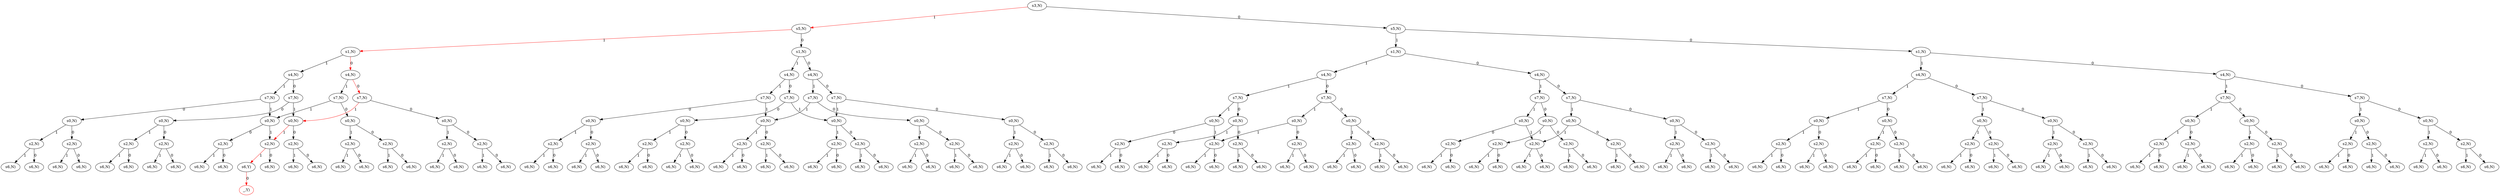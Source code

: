 strict digraph G {
  1 [ label="s3,N)" ];
  2 [ label="s5,N)" ];
  3 [ label="s1,N)" ];
  4 [ label="s4,N)" ];
  5 [ label="s7,N)" ];
  6 [ label="s0,N)" ];
  7 [ label="s2,N)" ];
  8 [ label="s6,Y)" ];
  9 [ color="red" label="_,Y)" ];
  10 [ label="s6,N)" ];
  11 [ label="s2,N)" ];
  12 [ label="s6,N)" ];
  13 [ label="s6,N)" ];
  14 [ label="s0,N)" ];
  15 [ label="s2,N)" ];
  16 [ label="s6,N)" ];
  17 [ label="s6,N)" ];
  18 [ label="s2,N)" ];
  19 [ label="s6,N)" ];
  20 [ label="s6,N)" ];
  21 [ label="s7,N)" ];
  22 [ label="s0,N)" ];
  23 [ label="s2,N)" ];
  24 [ label="s6,N)" ];
  25 [ label="s6,N)" ];
  26 [ label="s0,N)" ];
  27 [ label="s2,N)" ];
  28 [ label="s6,N)" ];
  29 [ label="s6,N)" ];
  30 [ label="s2,N)" ];
  31 [ label="s6,N)" ];
  32 [ label="s6,N)" ];
  33 [ label="s4,N)" ];
  34 [ label="s7,N)" ];
  35 [ label="s0,N)" ];
  36 [ label="s2,N)" ];
  37 [ label="s6,N)" ];
  38 [ label="s6,N)" ];
  39 [ label="s2,N)" ];
  40 [ label="s6,N)" ];
  41 [ label="s6,N)" ];
  42 [ label="s7,N)" ];
  43 [ label="s0,N)" ];
  44 [ label="s2,N)" ];
  45 [ label="s6,N)" ];
  46 [ label="s6,N)" ];
  47 [ label="s2,N)" ];
  48 [ label="s6,N)" ];
  49 [ label="s6,N)" ];
  50 [ label="s1,N)" ];
  51 [ label="s4,N)" ];
  52 [ label="s7,N)" ];
  53 [ label="s0,N)" ];
  54 [ label="s2,N)" ];
  55 [ label="s6,N)" ];
  56 [ label="s6,N)" ];
  57 [ label="s2,N)" ];
  58 [ label="s6,N)" ];
  59 [ label="s6,N)" ];
  60 [ label="s0,N)" ];
  61 [ label="s2,N)" ];
  62 [ label="s6,N)" ];
  63 [ label="s6,N)" ];
  64 [ label="s2,N)" ];
  65 [ label="s6,N)" ];
  66 [ label="s6,N)" ];
  67 [ label="s7,N)" ];
  68 [ label="s0,N)" ];
  69 [ label="s2,N)" ];
  70 [ label="s6,N)" ];
  71 [ label="s6,N)" ];
  72 [ label="s2,N)" ];
  73 [ label="s6,N)" ];
  74 [ label="s6,N)" ];
  75 [ label="s0,N)" ];
  76 [ label="s2,N)" ];
  77 [ label="s6,N)" ];
  78 [ label="s6,N)" ];
  79 [ label="s2,N)" ];
  80 [ label="s6,N)" ];
  81 [ label="s6,N)" ];
  82 [ label="s4,N)" ];
  83 [ label="s7,N)" ];
  84 [ label="s0,N)" ];
  85 [ label="s2,N)" ];
  86 [ label="s6,N)" ];
  87 [ label="s6,N)" ];
  88 [ label="s2,N)" ];
  89 [ label="s6,N)" ];
  90 [ label="s6,N)" ];
  91 [ label="s7,N)" ];
  92 [ label="s0,N)" ];
  93 [ label="s2,N)" ];
  94 [ label="s6,N)" ];
  95 [ label="s6,N)" ];
  96 [ label="s2,N)" ];
  97 [ label="s6,N)" ];
  98 [ label="s6,N)" ];
  99 [ label="s5,N)" ];
  100 [ label="s1,N)" ];
  101 [ label="s4,N)" ];
  102 [ label="s7,N)" ];
  103 [ label="s0,N)" ];
  104 [ label="s2,N)" ];
  105 [ label="s6,N)" ];
  106 [ label="s6,N)" ];
  107 [ label="s2,N)" ];
  108 [ label="s6,N)" ];
  109 [ label="s6,N)" ];
  110 [ label="s0,N)" ];
  111 [ label="s2,N)" ];
  112 [ label="s6,N)" ];
  113 [ label="s6,N)" ];
  114 [ label="s2,N)" ];
  115 [ label="s6,N)" ];
  116 [ label="s6,N)" ];
  117 [ label="s7,N)" ];
  118 [ label="s0,N)" ];
  119 [ label="s2,N)" ];
  120 [ label="s6,N)" ];
  121 [ label="s6,N)" ];
  122 [ label="s0,N)" ];
  123 [ label="s2,N)" ];
  124 [ label="s6,N)" ];
  125 [ label="s6,N)" ];
  126 [ label="s2,N)" ];
  127 [ label="s6,N)" ];
  128 [ label="s6,N)" ];
  129 [ label="s4,N)" ];
  130 [ label="s7,N)" ];
  131 [ label="s0,N)" ];
  132 [ label="s2,N)" ];
  133 [ label="s6,N)" ];
  134 [ label="s6,N)" ];
  135 [ label="s2,N)" ];
  136 [ label="s6,N)" ];
  137 [ label="s6,N)" ];
  138 [ label="s0,N)" ];
  139 [ label="s2,N)" ];
  140 [ label="s6,N)" ];
  141 [ label="s6,N)" ];
  142 [ label="s2,N)" ];
  143 [ label="s6,N)" ];
  144 [ label="s6,N)" ];
  145 [ label="s7,N)" ];
  146 [ label="s0,N)" ];
  147 [ label="s2,N)" ];
  148 [ label="s6,N)" ];
  149 [ label="s6,N)" ];
  150 [ label="s0,N)" ];
  151 [ label="s2,N)" ];
  152 [ label="s6,N)" ];
  153 [ label="s6,N)" ];
  154 [ label="s2,N)" ];
  155 [ label="s6,N)" ];
  156 [ label="s6,N)" ];
  157 [ label="s1,N)" ];
  158 [ label="s4,N)" ];
  159 [ label="s7,N)" ];
  160 [ label="s0,N)" ];
  161 [ label="s2,N)" ];
  162 [ label="s6,N)" ];
  163 [ label="s6,N)" ];
  164 [ label="s2,N)" ];
  165 [ label="s6,N)" ];
  166 [ label="s6,N)" ];
  167 [ label="s0,N)" ];
  168 [ label="s2,N)" ];
  169 [ label="s6,N)" ];
  170 [ label="s6,N)" ];
  171 [ label="s2,N)" ];
  172 [ label="s6,N)" ];
  173 [ label="s6,N)" ];
  174 [ label="s7,N)" ];
  175 [ label="s0,N)" ];
  176 [ label="s2,N)" ];
  177 [ label="s6,N)" ];
  178 [ label="s6,N)" ];
  179 [ label="s2,N)" ];
  180 [ label="s6,N)" ];
  181 [ label="s6,N)" ];
  182 [ label="s0,N)" ];
  183 [ label="s2,N)" ];
  184 [ label="s6,N)" ];
  185 [ label="s6,N)" ];
  186 [ label="s2,N)" ];
  187 [ label="s6,N)" ];
  188 [ label="s6,N)" ];
  189 [ label="s4,N)" ];
  190 [ label="s7,N)" ];
  191 [ label="s0,N)" ];
  192 [ label="s2,N)" ];
  193 [ label="s6,N)" ];
  194 [ label="s6,N)" ];
  195 [ label="s2,N)" ];
  196 [ label="s6,N)" ];
  197 [ label="s6,N)" ];
  198 [ label="s0,N)" ];
  199 [ label="s2,N)" ];
  200 [ label="s6,N)" ];
  201 [ label="s6,N)" ];
  202 [ label="s2,N)" ];
  203 [ label="s6,N)" ];
  204 [ label="s6,N)" ];
  205 [ label="s7,N)" ];
  206 [ label="s0,N)" ];
  207 [ label="s2,N)" ];
  208 [ label="s6,N)" ];
  209 [ label="s6,N)" ];
  210 [ label="s2,N)" ];
  211 [ label="s6,N)" ];
  212 [ label="s6,N)" ];
  213 [ label="s0,N)" ];
  214 [ label="s2,N)" ];
  215 [ label="s6,N)" ];
  216 [ label="s6,N)" ];
  217 [ label="s2,N)" ];
  218 [ label="s6,N)" ];
  219 [ label="s6,N)" ];
  8 -> 9 [ color="red" label="0" ];
  7 -> 8 [ color="red" label="1" ];
  7 -> 10 [ label="0" ];
  6 -> 7 [ label="1" ];
  11 -> 12 [ label="1" ];
  11 -> 13 [ label="0" ];
  6 -> 11 [ label="0" ];
  5 -> 6 [ label="1" ];
  15 -> 16 [ label="1" ];
  15 -> 17 [ label="0" ];
  14 -> 15 [ label="1" ];
  18 -> 19 [ label="1" ];
  18 -> 20 [ label="0" ];
  14 -> 18 [ label="0" ];
  5 -> 14 [ label="0" ];
  4 -> 5 [ label="1" ];
  22 -> 7 [ color="red" label="1" ];
  23 -> 24 [ label="1" ];
  23 -> 25 [ label="0" ];
  22 -> 23 [ label="0" ];
  21 -> 22 [ label="1" ];
  27 -> 28 [ label="1" ];
  27 -> 29 [ label="0" ];
  26 -> 27 [ label="1" ];
  30 -> 31 [ label="1" ];
  30 -> 32 [ label="0" ];
  26 -> 30 [ label="0" ];
  21 -> 26 [ label="0" ];
  4 -> 21 [ label="0" ];
  3 -> 4 [ label="1" ];
  34 -> 6 [ label="1" ];
  36 -> 37 [ label="1" ];
  36 -> 38 [ label="0" ];
  35 -> 36 [ label="1" ];
  39 -> 40 [ label="1" ];
  39 -> 41 [ label="0" ];
  35 -> 39 [ label="0" ];
  34 -> 35 [ label="0" ];
  33 -> 34 [ label="1" ];
  42 -> 22 [ color="red" label="1" ];
  44 -> 45 [ label="1" ];
  44 -> 46 [ label="0" ];
  43 -> 44 [ label="1" ];
  47 -> 48 [ label="1" ];
  47 -> 49 [ label="0" ];
  43 -> 47 [ label="0" ];
  42 -> 43 [ label="0" ];
  33 -> 42 [ color="red" label="0" ];
  3 -> 33 [ color="red" label="0" ];
  2 -> 3 [ color="red" label="1" ];
  54 -> 55 [ label="1" ];
  54 -> 56 [ label="0" ];
  53 -> 54 [ label="1" ];
  57 -> 58 [ label="1" ];
  57 -> 59 [ label="0" ];
  53 -> 57 [ label="0" ];
  52 -> 53 [ label="1" ];
  61 -> 62 [ label="1" ];
  61 -> 63 [ label="0" ];
  60 -> 61 [ label="1" ];
  64 -> 65 [ label="1" ];
  64 -> 66 [ label="0" ];
  60 -> 64 [ label="0" ];
  52 -> 60 [ label="0" ];
  51 -> 52 [ label="1" ];
  69 -> 70 [ label="1" ];
  69 -> 71 [ label="0" ];
  68 -> 69 [ label="1" ];
  72 -> 73 [ label="1" ];
  72 -> 74 [ label="0" ];
  68 -> 72 [ label="0" ];
  67 -> 68 [ label="1" ];
  76 -> 77 [ label="1" ];
  76 -> 78 [ label="0" ];
  75 -> 76 [ label="1" ];
  79 -> 80 [ label="1" ];
  79 -> 81 [ label="0" ];
  75 -> 79 [ label="0" ];
  67 -> 75 [ label="0" ];
  51 -> 67 [ label="0" ];
  50 -> 51 [ label="1" ];
  83 -> 53 [ label="1" ];
  85 -> 86 [ label="1" ];
  85 -> 87 [ label="0" ];
  84 -> 85 [ label="1" ];
  88 -> 89 [ label="1" ];
  88 -> 90 [ label="0" ];
  84 -> 88 [ label="0" ];
  83 -> 84 [ label="0" ];
  82 -> 83 [ label="1" ];
  91 -> 68 [ label="1" ];
  93 -> 94 [ label="1" ];
  93 -> 95 [ label="0" ];
  92 -> 93 [ label="1" ];
  96 -> 97 [ label="1" ];
  96 -> 98 [ label="0" ];
  92 -> 96 [ label="0" ];
  91 -> 92 [ label="0" ];
  82 -> 91 [ label="0" ];
  50 -> 82 [ label="0" ];
  2 -> 50 [ label="0" ];
  1 -> 2 [ color="red" label="1" ];
  104 -> 105 [ label="1" ];
  104 -> 106 [ label="0" ];
  103 -> 104 [ label="1" ];
  107 -> 108 [ label="1" ];
  107 -> 109 [ label="0" ];
  103 -> 107 [ label="0" ];
  102 -> 103 [ label="1" ];
  111 -> 112 [ label="1" ];
  111 -> 113 [ label="0" ];
  110 -> 111 [ label="1" ];
  114 -> 115 [ label="1" ];
  114 -> 116 [ label="0" ];
  110 -> 114 [ label="0" ];
  102 -> 110 [ label="0" ];
  101 -> 102 [ label="1" ];
  118 -> 104 [ label="1" ];
  119 -> 120 [ label="1" ];
  119 -> 121 [ label="0" ];
  118 -> 119 [ label="0" ];
  117 -> 118 [ label="1" ];
  123 -> 124 [ label="1" ];
  123 -> 125 [ label="0" ];
  122 -> 123 [ label="1" ];
  126 -> 127 [ label="1" ];
  126 -> 128 [ label="0" ];
  122 -> 126 [ label="0" ];
  117 -> 122 [ label="0" ];
  101 -> 117 [ label="0" ];
  100 -> 101 [ label="1" ];
  132 -> 133 [ label="1" ];
  132 -> 134 [ label="0" ];
  131 -> 132 [ label="1" ];
  135 -> 136 [ label="1" ];
  135 -> 137 [ label="0" ];
  131 -> 135 [ label="0" ];
  130 -> 131 [ label="1" ];
  139 -> 140 [ label="1" ];
  139 -> 141 [ label="0" ];
  138 -> 139 [ label="1" ];
  142 -> 143 [ label="1" ];
  142 -> 144 [ label="0" ];
  138 -> 142 [ label="0" ];
  130 -> 138 [ label="0" ];
  129 -> 130 [ label="1" ];
  146 -> 132 [ label="1" ];
  147 -> 148 [ label="1" ];
  147 -> 149 [ label="0" ];
  146 -> 147 [ label="0" ];
  145 -> 146 [ label="1" ];
  151 -> 152 [ label="1" ];
  151 -> 153 [ label="0" ];
  150 -> 151 [ label="1" ];
  154 -> 155 [ label="1" ];
  154 -> 156 [ label="0" ];
  150 -> 154 [ label="0" ];
  145 -> 150 [ label="0" ];
  129 -> 145 [ label="0" ];
  100 -> 129 [ label="0" ];
  99 -> 100 [ label="1" ];
  161 -> 162 [ label="1" ];
  161 -> 163 [ label="0" ];
  160 -> 161 [ label="1" ];
  164 -> 165 [ label="1" ];
  164 -> 166 [ label="0" ];
  160 -> 164 [ label="0" ];
  159 -> 160 [ label="1" ];
  168 -> 169 [ label="1" ];
  168 -> 170 [ label="0" ];
  167 -> 168 [ label="1" ];
  171 -> 172 [ label="1" ];
  171 -> 173 [ label="0" ];
  167 -> 171 [ label="0" ];
  159 -> 167 [ label="0" ];
  158 -> 159 [ label="1" ];
  176 -> 177 [ label="1" ];
  176 -> 178 [ label="0" ];
  175 -> 176 [ label="1" ];
  179 -> 180 [ label="1" ];
  179 -> 181 [ label="0" ];
  175 -> 179 [ label="0" ];
  174 -> 175 [ label="1" ];
  183 -> 184 [ label="1" ];
  183 -> 185 [ label="0" ];
  182 -> 183 [ label="1" ];
  186 -> 187 [ label="1" ];
  186 -> 188 [ label="0" ];
  182 -> 186 [ label="0" ];
  174 -> 182 [ label="0" ];
  158 -> 174 [ label="0" ];
  157 -> 158 [ label="1" ];
  192 -> 193 [ label="1" ];
  192 -> 194 [ label="0" ];
  191 -> 192 [ label="1" ];
  195 -> 196 [ label="1" ];
  195 -> 197 [ label="0" ];
  191 -> 195 [ label="0" ];
  190 -> 191 [ label="1" ];
  199 -> 200 [ label="1" ];
  199 -> 201 [ label="0" ];
  198 -> 199 [ label="1" ];
  202 -> 203 [ label="1" ];
  202 -> 204 [ label="0" ];
  198 -> 202 [ label="0" ];
  190 -> 198 [ label="0" ];
  189 -> 190 [ label="1" ];
  207 -> 208 [ label="1" ];
  207 -> 209 [ label="0" ];
  206 -> 207 [ label="1" ];
  210 -> 211 [ label="1" ];
  210 -> 212 [ label="0" ];
  206 -> 210 [ label="0" ];
  205 -> 206 [ label="1" ];
  214 -> 215 [ label="1" ];
  214 -> 216 [ label="0" ];
  213 -> 214 [ label="1" ];
  217 -> 218 [ label="1" ];
  217 -> 219 [ label="0" ];
  213 -> 217 [ label="0" ];
  205 -> 213 [ label="0" ];
  189 -> 205 [ label="0" ];
  157 -> 189 [ label="0" ];
  99 -> 157 [ label="0" ];
  1 -> 99 [ label="0" ];
}
